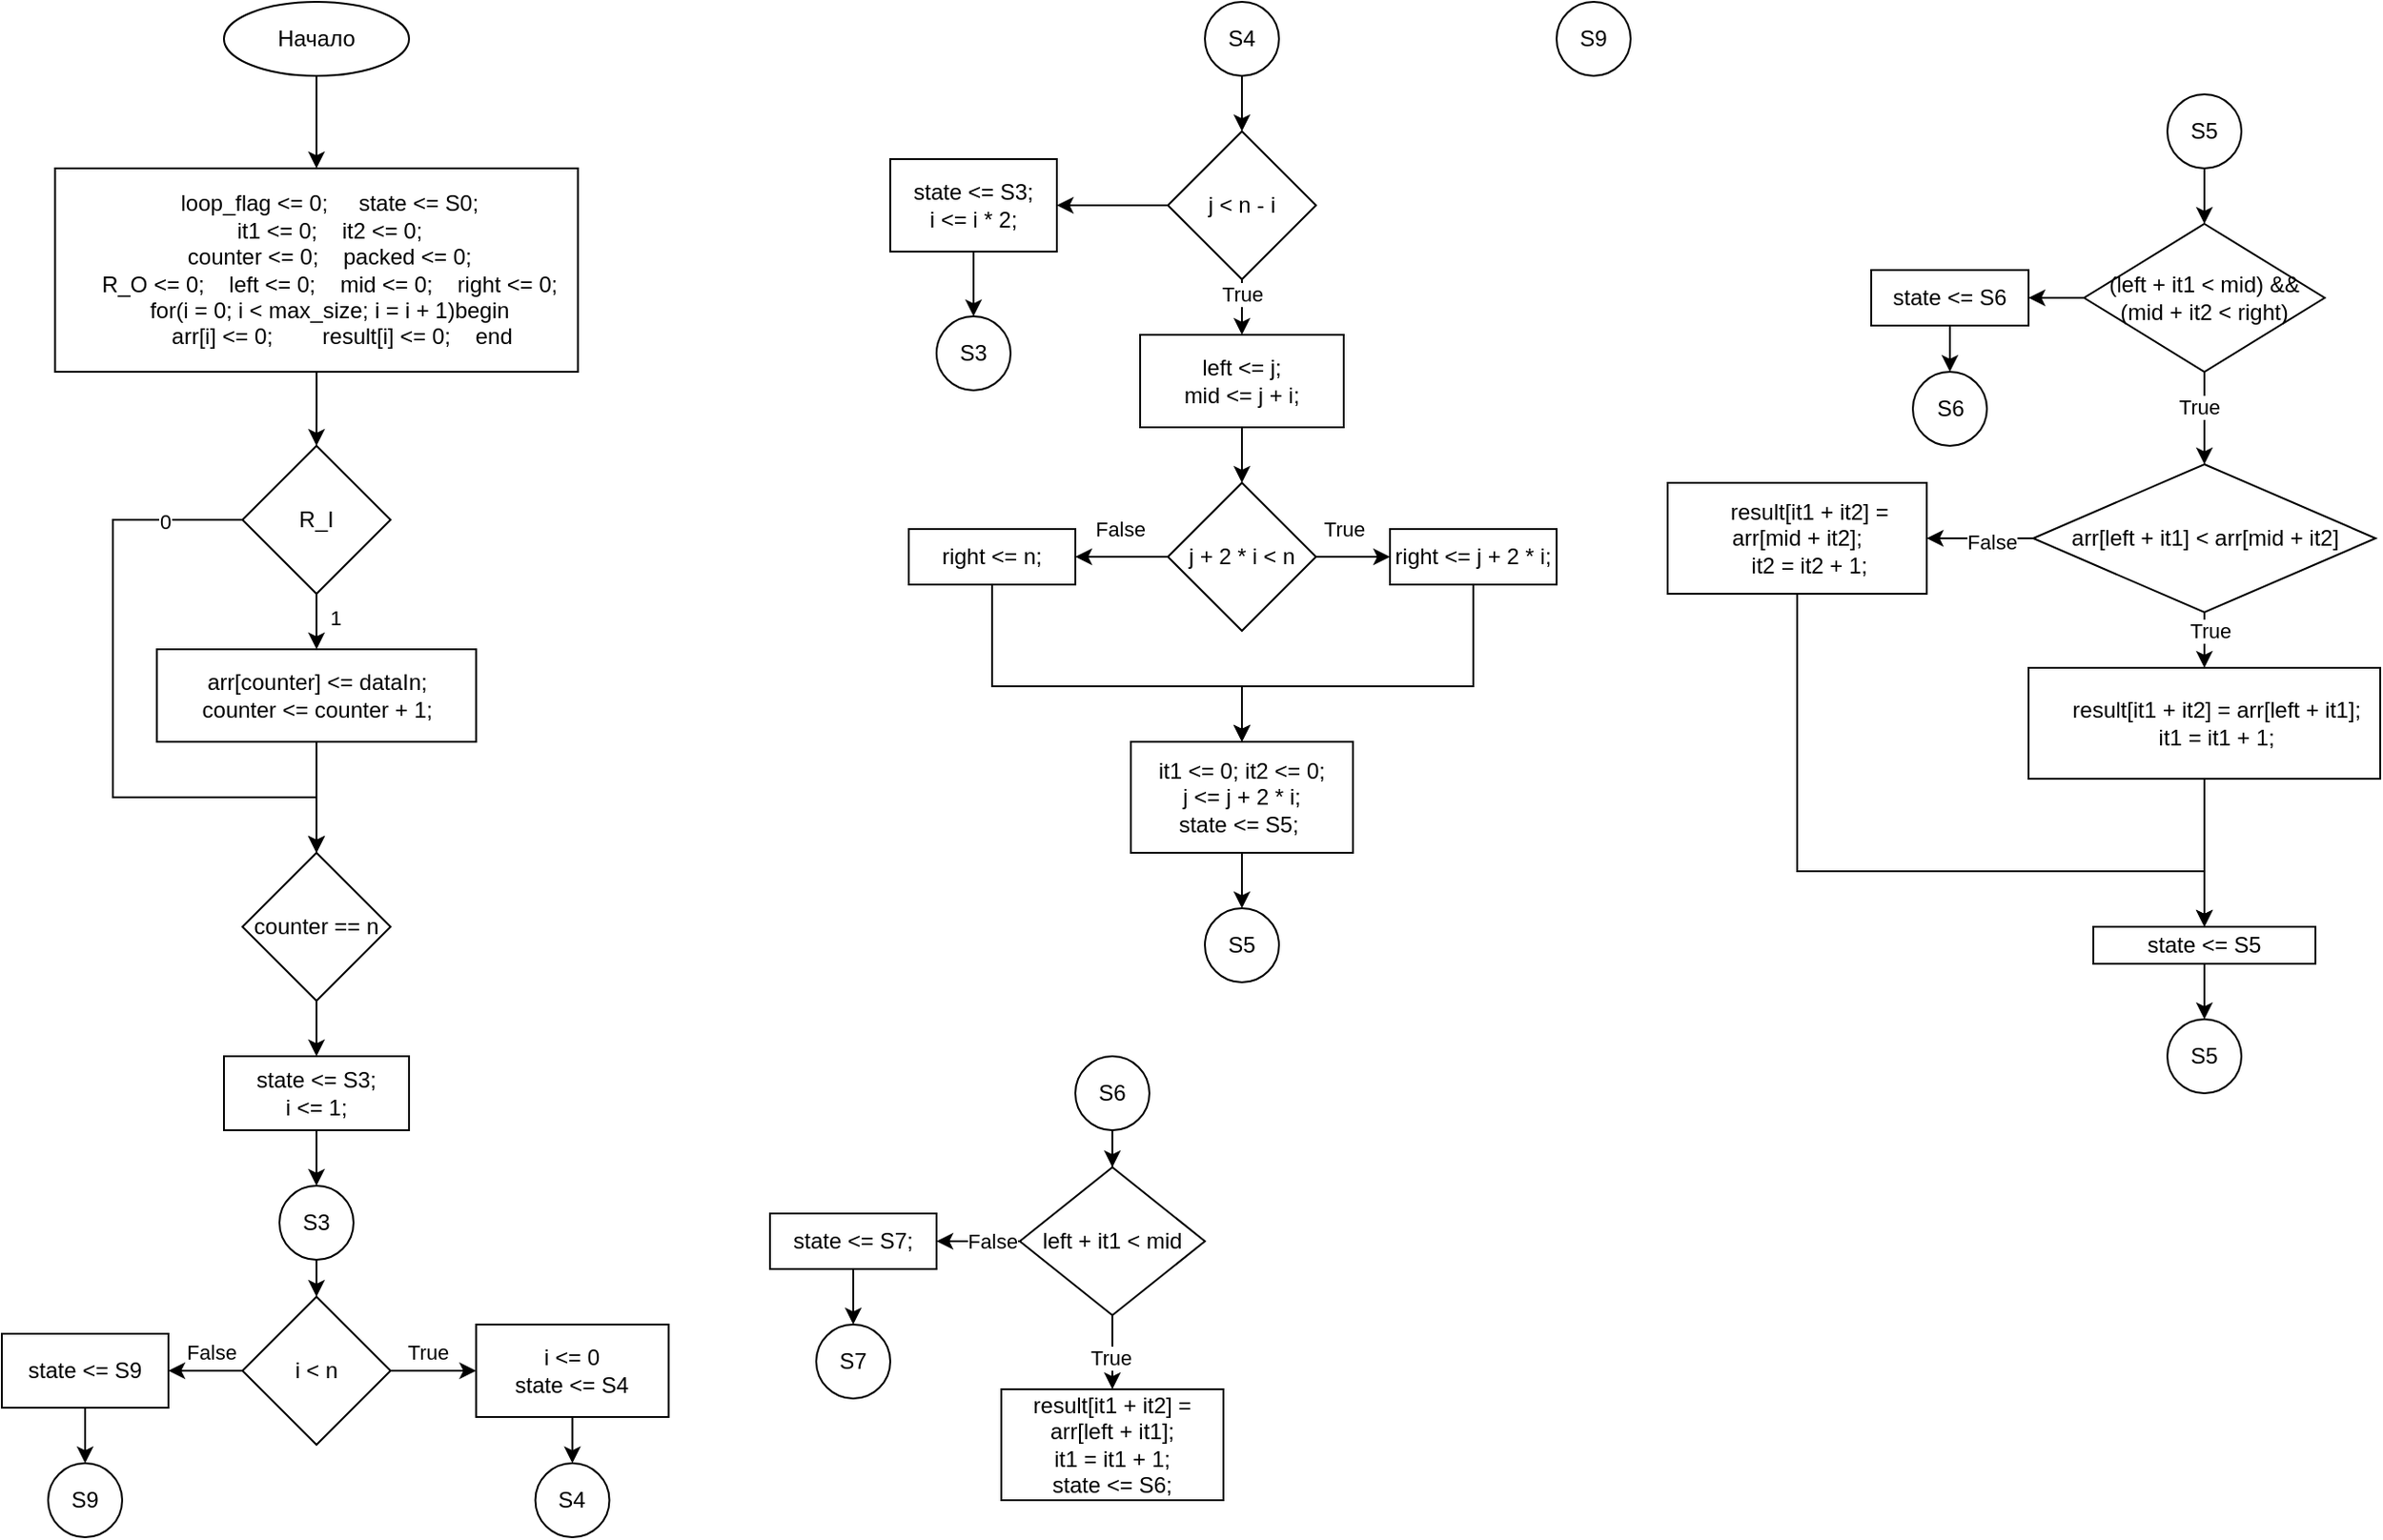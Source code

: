 <mxfile version="27.1.3">
  <diagram name="Page-1" id="loFAptkfOQj9u8Dac1pL">
    <mxGraphModel dx="576" dy="1150" grid="1" gridSize="10" guides="1" tooltips="1" connect="1" arrows="1" fold="1" page="1" pageScale="1" pageWidth="850" pageHeight="1100" math="0" shadow="0">
      <root>
        <mxCell id="0" />
        <mxCell id="1" parent="0" />
        <mxCell id="KJKlyDsI21KkTeVdRT-c-4" style="edgeStyle=orthogonalEdgeStyle;rounded=0;orthogonalLoop=1;jettySize=auto;html=1;entryX=0.5;entryY=0;entryDx=0;entryDy=0;" edge="1" parent="1" source="KJKlyDsI21KkTeVdRT-c-1" target="KJKlyDsI21KkTeVdRT-c-2">
          <mxGeometry relative="1" as="geometry" />
        </mxCell>
        <mxCell id="KJKlyDsI21KkTeVdRT-c-1" value="Начало" style="ellipse;whiteSpace=wrap;html=1;" vertex="1" parent="1">
          <mxGeometry x="190" y="40" width="100" height="40" as="geometry" />
        </mxCell>
        <mxCell id="KJKlyDsI21KkTeVdRT-c-9" style="edgeStyle=orthogonalEdgeStyle;rounded=0;orthogonalLoop=1;jettySize=auto;html=1;entryX=0.5;entryY=0;entryDx=0;entryDy=0;" edge="1" parent="1" source="KJKlyDsI21KkTeVdRT-c-2" target="KJKlyDsI21KkTeVdRT-c-5">
          <mxGeometry relative="1" as="geometry" />
        </mxCell>
        <mxCell id="KJKlyDsI21KkTeVdRT-c-2" value="&amp;nbsp; &amp;nbsp; loop_flag &amp;lt;= 0;&amp;nbsp; &amp;nbsp; &amp;nbsp;state &amp;lt;= S0;&lt;br&gt;&amp;nbsp; &amp;nbsp; it1 &amp;lt;= 0;&amp;nbsp; &amp;nbsp; it2 &amp;lt;= 0;&lt;br&gt;&amp;nbsp; &amp;nbsp; counter &amp;lt;= 0;&amp;nbsp; &amp;nbsp; packed &amp;lt;= 0;&lt;br&gt;&amp;nbsp; &amp;nbsp; R_O &amp;lt;= 0;&amp;nbsp; &amp;nbsp; left &amp;lt;= 0;&amp;nbsp; &amp;nbsp; mid &amp;lt;= 0;&amp;nbsp; &amp;nbsp; right &amp;lt;= 0;&lt;br&gt;&amp;nbsp; &amp;nbsp; for(i = 0; i &amp;lt; max_size; i = i + 1)begin&lt;br&gt;&amp;nbsp; &amp;nbsp; &amp;nbsp; &amp;nbsp; arr[i] &amp;lt;= 0;&amp;nbsp; &amp;nbsp; &amp;nbsp; &amp;nbsp; result[i] &amp;lt;= 0;&amp;nbsp; &amp;nbsp; end" style="rounded=0;whiteSpace=wrap;html=1;" vertex="1" parent="1">
          <mxGeometry x="98.75" y="130" width="282.5" height="110" as="geometry" />
        </mxCell>
        <mxCell id="KJKlyDsI21KkTeVdRT-c-7" value="" style="edgeStyle=orthogonalEdgeStyle;rounded=0;orthogonalLoop=1;jettySize=auto;html=1;" edge="1" parent="1" source="KJKlyDsI21KkTeVdRT-c-5" target="KJKlyDsI21KkTeVdRT-c-6">
          <mxGeometry relative="1" as="geometry" />
        </mxCell>
        <mxCell id="KJKlyDsI21KkTeVdRT-c-8" value="1" style="edgeLabel;html=1;align=center;verticalAlign=middle;resizable=0;points=[];" vertex="1" connectable="0" parent="KJKlyDsI21KkTeVdRT-c-7">
          <mxGeometry x="-0.489" relative="1" as="geometry">
            <mxPoint x="10" y="5" as="offset" />
          </mxGeometry>
        </mxCell>
        <mxCell id="KJKlyDsI21KkTeVdRT-c-13" style="edgeStyle=orthogonalEdgeStyle;rounded=0;orthogonalLoop=1;jettySize=auto;html=1;entryX=0.5;entryY=0;entryDx=0;entryDy=0;" edge="1" parent="1" source="KJKlyDsI21KkTeVdRT-c-5" target="KJKlyDsI21KkTeVdRT-c-11">
          <mxGeometry relative="1" as="geometry">
            <Array as="points">
              <mxPoint x="130" y="320" />
              <mxPoint x="130" y="470" />
              <mxPoint x="240" y="470" />
            </Array>
          </mxGeometry>
        </mxCell>
        <mxCell id="KJKlyDsI21KkTeVdRT-c-14" value="0" style="edgeLabel;html=1;align=center;verticalAlign=middle;resizable=0;points=[];" vertex="1" connectable="0" parent="KJKlyDsI21KkTeVdRT-c-13">
          <mxGeometry x="-0.767" y="1" relative="1" as="geometry">
            <mxPoint as="offset" />
          </mxGeometry>
        </mxCell>
        <mxCell id="KJKlyDsI21KkTeVdRT-c-5" value="R_I" style="rhombus;whiteSpace=wrap;html=1;" vertex="1" parent="1">
          <mxGeometry x="200" y="280" width="80" height="80" as="geometry" />
        </mxCell>
        <mxCell id="KJKlyDsI21KkTeVdRT-c-12" style="edgeStyle=orthogonalEdgeStyle;rounded=0;orthogonalLoop=1;jettySize=auto;html=1;exitX=0.5;exitY=1;exitDx=0;exitDy=0;entryX=0.5;entryY=0;entryDx=0;entryDy=0;" edge="1" parent="1" source="KJKlyDsI21KkTeVdRT-c-6" target="KJKlyDsI21KkTeVdRT-c-11">
          <mxGeometry relative="1" as="geometry" />
        </mxCell>
        <mxCell id="KJKlyDsI21KkTeVdRT-c-6" value="&lt;div&gt;arr[counter] &amp;lt;= dataIn;&lt;br&gt;&lt;/div&gt;&lt;div&gt;counter &amp;lt;= counter + 1;&lt;/div&gt;" style="whiteSpace=wrap;html=1;" vertex="1" parent="1">
          <mxGeometry x="153.75" y="390" width="172.5" height="50" as="geometry" />
        </mxCell>
        <mxCell id="KJKlyDsI21KkTeVdRT-c-55" style="edgeStyle=orthogonalEdgeStyle;rounded=0;orthogonalLoop=1;jettySize=auto;html=1;exitX=0.5;exitY=1;exitDx=0;exitDy=0;entryX=0.5;entryY=0;entryDx=0;entryDy=0;" edge="1" parent="1" source="KJKlyDsI21KkTeVdRT-c-10" target="KJKlyDsI21KkTeVdRT-c-54">
          <mxGeometry relative="1" as="geometry" />
        </mxCell>
        <mxCell id="KJKlyDsI21KkTeVdRT-c-10" value="state &amp;lt;= S3;&lt;br&gt;i &amp;lt;= 1;" style="rounded=0;whiteSpace=wrap;html=1;" vertex="1" parent="1">
          <mxGeometry x="190" y="610" width="100" height="40" as="geometry" />
        </mxCell>
        <mxCell id="KJKlyDsI21KkTeVdRT-c-15" style="edgeStyle=orthogonalEdgeStyle;rounded=0;orthogonalLoop=1;jettySize=auto;html=1;" edge="1" parent="1" source="KJKlyDsI21KkTeVdRT-c-11" target="KJKlyDsI21KkTeVdRT-c-10">
          <mxGeometry relative="1" as="geometry" />
        </mxCell>
        <mxCell id="KJKlyDsI21KkTeVdRT-c-11" value="counter == n" style="rhombus;whiteSpace=wrap;html=1;" vertex="1" parent="1">
          <mxGeometry x="200" y="500" width="80" height="80" as="geometry" />
        </mxCell>
        <mxCell id="KJKlyDsI21KkTeVdRT-c-19" style="edgeStyle=orthogonalEdgeStyle;rounded=0;orthogonalLoop=1;jettySize=auto;html=1;" edge="1" parent="1" source="KJKlyDsI21KkTeVdRT-c-16" target="KJKlyDsI21KkTeVdRT-c-18">
          <mxGeometry relative="1" as="geometry" />
        </mxCell>
        <mxCell id="KJKlyDsI21KkTeVdRT-c-20" value="True" style="edgeLabel;html=1;align=center;verticalAlign=middle;resizable=0;points=[];" vertex="1" connectable="0" parent="KJKlyDsI21KkTeVdRT-c-19">
          <mxGeometry x="0.24" y="-4" relative="1" as="geometry">
            <mxPoint x="-9" y="-14" as="offset" />
          </mxGeometry>
        </mxCell>
        <mxCell id="KJKlyDsI21KkTeVdRT-c-23" style="edgeStyle=orthogonalEdgeStyle;rounded=0;orthogonalLoop=1;jettySize=auto;html=1;exitX=0;exitY=0.5;exitDx=0;exitDy=0;entryX=1;entryY=0.5;entryDx=0;entryDy=0;" edge="1" parent="1" source="KJKlyDsI21KkTeVdRT-c-16" target="KJKlyDsI21KkTeVdRT-c-22">
          <mxGeometry relative="1" as="geometry">
            <Array as="points">
              <mxPoint x="190" y="780" />
              <mxPoint x="190" y="780" />
            </Array>
          </mxGeometry>
        </mxCell>
        <mxCell id="KJKlyDsI21KkTeVdRT-c-24" value="False" style="edgeLabel;html=1;align=center;verticalAlign=middle;resizable=0;points=[];" vertex="1" connectable="0" parent="KJKlyDsI21KkTeVdRT-c-23">
          <mxGeometry x="-0.15" y="-1" relative="1" as="geometry">
            <mxPoint y="-9" as="offset" />
          </mxGeometry>
        </mxCell>
        <mxCell id="KJKlyDsI21KkTeVdRT-c-16" value="i &amp;lt; n" style="rhombus;whiteSpace=wrap;html=1;" vertex="1" parent="1">
          <mxGeometry x="200" y="740" width="80" height="80" as="geometry" />
        </mxCell>
        <mxCell id="KJKlyDsI21KkTeVdRT-c-30" style="edgeStyle=orthogonalEdgeStyle;rounded=0;orthogonalLoop=1;jettySize=auto;html=1;exitX=0.5;exitY=1;exitDx=0;exitDy=0;entryX=0.5;entryY=0;entryDx=0;entryDy=0;" edge="1" parent="1" source="KJKlyDsI21KkTeVdRT-c-18" target="KJKlyDsI21KkTeVdRT-c-28">
          <mxGeometry relative="1" as="geometry" />
        </mxCell>
        <mxCell id="KJKlyDsI21KkTeVdRT-c-18" value="&lt;div&gt;i &amp;lt;= 0&lt;/div&gt;&lt;div&gt;state &amp;lt;= S4&lt;/div&gt;" style="rounded=0;whiteSpace=wrap;html=1;" vertex="1" parent="1">
          <mxGeometry x="326.25" y="755" width="104" height="50" as="geometry" />
        </mxCell>
        <mxCell id="KJKlyDsI21KkTeVdRT-c-27" style="edgeStyle=orthogonalEdgeStyle;rounded=0;orthogonalLoop=1;jettySize=auto;html=1;" edge="1" parent="1" source="KJKlyDsI21KkTeVdRT-c-22" target="KJKlyDsI21KkTeVdRT-c-26">
          <mxGeometry relative="1" as="geometry" />
        </mxCell>
        <mxCell id="KJKlyDsI21KkTeVdRT-c-22" value="state &amp;lt;= S9" style="rounded=0;whiteSpace=wrap;html=1;" vertex="1" parent="1">
          <mxGeometry x="70" y="760" width="90" height="40" as="geometry" />
        </mxCell>
        <mxCell id="KJKlyDsI21KkTeVdRT-c-26" value="S9" style="ellipse;whiteSpace=wrap;html=1;aspect=fixed;" vertex="1" parent="1">
          <mxGeometry x="95" y="830" width="40" height="40" as="geometry" />
        </mxCell>
        <mxCell id="KJKlyDsI21KkTeVdRT-c-28" value="S4" style="ellipse;whiteSpace=wrap;html=1;aspect=fixed;" vertex="1" parent="1">
          <mxGeometry x="358.25" y="830" width="40" height="40" as="geometry" />
        </mxCell>
        <mxCell id="KJKlyDsI21KkTeVdRT-c-31" value="S9" style="ellipse;whiteSpace=wrap;html=1;aspect=fixed;" vertex="1" parent="1">
          <mxGeometry x="910" y="40" width="40" height="40" as="geometry" />
        </mxCell>
        <mxCell id="KJKlyDsI21KkTeVdRT-c-34" style="edgeStyle=orthogonalEdgeStyle;rounded=0;orthogonalLoop=1;jettySize=auto;html=1;" edge="1" parent="1" source="KJKlyDsI21KkTeVdRT-c-32" target="KJKlyDsI21KkTeVdRT-c-33">
          <mxGeometry relative="1" as="geometry" />
        </mxCell>
        <mxCell id="KJKlyDsI21KkTeVdRT-c-32" value="S4" style="ellipse;whiteSpace=wrap;html=1;aspect=fixed;" vertex="1" parent="1">
          <mxGeometry x="720" y="40" width="40" height="40" as="geometry" />
        </mxCell>
        <mxCell id="KJKlyDsI21KkTeVdRT-c-36" value="" style="edgeStyle=orthogonalEdgeStyle;rounded=0;orthogonalLoop=1;jettySize=auto;html=1;" edge="1" parent="1" source="KJKlyDsI21KkTeVdRT-c-33" target="KJKlyDsI21KkTeVdRT-c-35">
          <mxGeometry relative="1" as="geometry" />
        </mxCell>
        <mxCell id="KJKlyDsI21KkTeVdRT-c-49" value="True" style="edgeLabel;html=1;align=center;verticalAlign=middle;resizable=0;points=[];" vertex="1" connectable="0" parent="KJKlyDsI21KkTeVdRT-c-36">
          <mxGeometry x="-0.68" relative="1" as="geometry">
            <mxPoint as="offset" />
          </mxGeometry>
        </mxCell>
        <mxCell id="KJKlyDsI21KkTeVdRT-c-51" value="" style="edgeStyle=orthogonalEdgeStyle;rounded=0;orthogonalLoop=1;jettySize=auto;html=1;" edge="1" parent="1" source="KJKlyDsI21KkTeVdRT-c-33" target="KJKlyDsI21KkTeVdRT-c-50">
          <mxGeometry relative="1" as="geometry" />
        </mxCell>
        <mxCell id="KJKlyDsI21KkTeVdRT-c-33" value="j &amp;lt; n - i" style="rhombus;whiteSpace=wrap;html=1;" vertex="1" parent="1">
          <mxGeometry x="700" y="110" width="80" height="80" as="geometry" />
        </mxCell>
        <mxCell id="KJKlyDsI21KkTeVdRT-c-38" value="" style="edgeStyle=orthogonalEdgeStyle;rounded=0;orthogonalLoop=1;jettySize=auto;html=1;" edge="1" parent="1" source="KJKlyDsI21KkTeVdRT-c-35" target="KJKlyDsI21KkTeVdRT-c-37">
          <mxGeometry relative="1" as="geometry" />
        </mxCell>
        <mxCell id="KJKlyDsI21KkTeVdRT-c-35" value="left &amp;lt;= j;&lt;br&gt;mid &amp;lt;= j + i;" style="whiteSpace=wrap;html=1;" vertex="1" parent="1">
          <mxGeometry x="685" y="220" width="110" height="50" as="geometry" />
        </mxCell>
        <mxCell id="KJKlyDsI21KkTeVdRT-c-40" value="" style="edgeStyle=orthogonalEdgeStyle;rounded=0;orthogonalLoop=1;jettySize=auto;html=1;" edge="1" parent="1" source="KJKlyDsI21KkTeVdRT-c-37" target="KJKlyDsI21KkTeVdRT-c-39">
          <mxGeometry relative="1" as="geometry" />
        </mxCell>
        <mxCell id="KJKlyDsI21KkTeVdRT-c-41" value="True" style="edgeLabel;html=1;align=center;verticalAlign=middle;resizable=0;points=[];" vertex="1" connectable="0" parent="KJKlyDsI21KkTeVdRT-c-40">
          <mxGeometry x="-0.6" y="4" relative="1" as="geometry">
            <mxPoint x="7" y="-11" as="offset" />
          </mxGeometry>
        </mxCell>
        <mxCell id="KJKlyDsI21KkTeVdRT-c-43" value="" style="edgeStyle=orthogonalEdgeStyle;rounded=0;orthogonalLoop=1;jettySize=auto;html=1;" edge="1" parent="1" source="KJKlyDsI21KkTeVdRT-c-37" target="KJKlyDsI21KkTeVdRT-c-42">
          <mxGeometry relative="1" as="geometry" />
        </mxCell>
        <mxCell id="KJKlyDsI21KkTeVdRT-c-44" value="False" style="edgeLabel;html=1;align=center;verticalAlign=middle;resizable=0;points=[];" vertex="1" connectable="0" parent="KJKlyDsI21KkTeVdRT-c-43">
          <mxGeometry x="-0.267" y="1" relative="1" as="geometry">
            <mxPoint x="-8" y="-16" as="offset" />
          </mxGeometry>
        </mxCell>
        <mxCell id="KJKlyDsI21KkTeVdRT-c-37" value="j + 2 * i &amp;lt; n" style="rhombus;whiteSpace=wrap;html=1;" vertex="1" parent="1">
          <mxGeometry x="700" y="300" width="80" height="80" as="geometry" />
        </mxCell>
        <mxCell id="KJKlyDsI21KkTeVdRT-c-48" style="edgeStyle=orthogonalEdgeStyle;rounded=0;orthogonalLoop=1;jettySize=auto;html=1;entryX=0.5;entryY=0;entryDx=0;entryDy=0;" edge="1" parent="1" source="KJKlyDsI21KkTeVdRT-c-39" target="KJKlyDsI21KkTeVdRT-c-45">
          <mxGeometry relative="1" as="geometry">
            <Array as="points">
              <mxPoint x="865" y="410" />
              <mxPoint x="740" y="410" />
            </Array>
          </mxGeometry>
        </mxCell>
        <mxCell id="KJKlyDsI21KkTeVdRT-c-39" value="right &amp;lt;= j + 2 * i;" style="whiteSpace=wrap;html=1;" vertex="1" parent="1">
          <mxGeometry x="820" y="325" width="90" height="30" as="geometry" />
        </mxCell>
        <mxCell id="KJKlyDsI21KkTeVdRT-c-47" style="edgeStyle=orthogonalEdgeStyle;rounded=0;orthogonalLoop=1;jettySize=auto;html=1;entryX=0.5;entryY=0;entryDx=0;entryDy=0;" edge="1" parent="1" source="KJKlyDsI21KkTeVdRT-c-42" target="KJKlyDsI21KkTeVdRT-c-45">
          <mxGeometry relative="1" as="geometry">
            <Array as="points">
              <mxPoint x="605" y="410" />
              <mxPoint x="740" y="410" />
            </Array>
          </mxGeometry>
        </mxCell>
        <mxCell id="KJKlyDsI21KkTeVdRT-c-42" value="right &amp;lt;= n;" style="whiteSpace=wrap;html=1;" vertex="1" parent="1">
          <mxGeometry x="560" y="325" width="90" height="30" as="geometry" />
        </mxCell>
        <mxCell id="KJKlyDsI21KkTeVdRT-c-60" style="edgeStyle=orthogonalEdgeStyle;rounded=0;orthogonalLoop=1;jettySize=auto;html=1;" edge="1" parent="1" source="KJKlyDsI21KkTeVdRT-c-45" target="KJKlyDsI21KkTeVdRT-c-59">
          <mxGeometry relative="1" as="geometry" />
        </mxCell>
        <mxCell id="KJKlyDsI21KkTeVdRT-c-45" value="it1 &amp;lt;= 0; it2 &amp;lt;= 0;&lt;br&gt;j &amp;lt;= j + 2 * i;&lt;br&gt;state &amp;lt;= S5;&amp;nbsp;" style="whiteSpace=wrap;html=1;" vertex="1" parent="1">
          <mxGeometry x="680" y="440" width="120" height="60" as="geometry" />
        </mxCell>
        <mxCell id="KJKlyDsI21KkTeVdRT-c-53" style="edgeStyle=orthogonalEdgeStyle;rounded=0;orthogonalLoop=1;jettySize=auto;html=1;exitX=0.5;exitY=1;exitDx=0;exitDy=0;entryX=0.5;entryY=0;entryDx=0;entryDy=0;" edge="1" parent="1" source="KJKlyDsI21KkTeVdRT-c-50" target="KJKlyDsI21KkTeVdRT-c-52">
          <mxGeometry relative="1" as="geometry" />
        </mxCell>
        <mxCell id="KJKlyDsI21KkTeVdRT-c-50" value="state &amp;lt;= S3;&lt;br&gt;i &amp;lt;= i * 2;" style="whiteSpace=wrap;html=1;" vertex="1" parent="1">
          <mxGeometry x="550" y="125" width="90" height="50" as="geometry" />
        </mxCell>
        <mxCell id="KJKlyDsI21KkTeVdRT-c-52" value="S3" style="ellipse;whiteSpace=wrap;html=1;aspect=fixed;" vertex="1" parent="1">
          <mxGeometry x="575" y="210" width="40" height="40" as="geometry" />
        </mxCell>
        <mxCell id="KJKlyDsI21KkTeVdRT-c-56" style="edgeStyle=orthogonalEdgeStyle;rounded=0;orthogonalLoop=1;jettySize=auto;html=1;exitX=0.5;exitY=1;exitDx=0;exitDy=0;entryX=0.5;entryY=0;entryDx=0;entryDy=0;" edge="1" parent="1" source="KJKlyDsI21KkTeVdRT-c-54" target="KJKlyDsI21KkTeVdRT-c-16">
          <mxGeometry relative="1" as="geometry" />
        </mxCell>
        <mxCell id="KJKlyDsI21KkTeVdRT-c-54" value="S3" style="ellipse;whiteSpace=wrap;html=1;aspect=fixed;" vertex="1" parent="1">
          <mxGeometry x="220" y="680" width="40" height="40" as="geometry" />
        </mxCell>
        <mxCell id="KJKlyDsI21KkTeVdRT-c-59" value="S5" style="ellipse;whiteSpace=wrap;html=1;aspect=fixed;" vertex="1" parent="1">
          <mxGeometry x="720" y="530" width="40" height="40" as="geometry" />
        </mxCell>
        <mxCell id="KJKlyDsI21KkTeVdRT-c-63" value="" style="edgeStyle=orthogonalEdgeStyle;rounded=0;orthogonalLoop=1;jettySize=auto;html=1;" edge="1" parent="1" source="KJKlyDsI21KkTeVdRT-c-61" target="KJKlyDsI21KkTeVdRT-c-62">
          <mxGeometry relative="1" as="geometry" />
        </mxCell>
        <mxCell id="KJKlyDsI21KkTeVdRT-c-61" value="S5" style="ellipse;whiteSpace=wrap;html=1;aspect=fixed;" vertex="1" parent="1">
          <mxGeometry x="1240" y="90" width="40" height="40" as="geometry" />
        </mxCell>
        <mxCell id="KJKlyDsI21KkTeVdRT-c-65" value="" style="edgeStyle=orthogonalEdgeStyle;rounded=0;orthogonalLoop=1;jettySize=auto;html=1;" edge="1" parent="1" source="KJKlyDsI21KkTeVdRT-c-62" target="KJKlyDsI21KkTeVdRT-c-64">
          <mxGeometry relative="1" as="geometry" />
        </mxCell>
        <mxCell id="KJKlyDsI21KkTeVdRT-c-66" value="True" style="edgeLabel;html=1;align=center;verticalAlign=middle;resizable=0;points=[];" vertex="1" connectable="0" parent="KJKlyDsI21KkTeVdRT-c-65">
          <mxGeometry x="-0.24" y="-3" relative="1" as="geometry">
            <mxPoint as="offset" />
          </mxGeometry>
        </mxCell>
        <mxCell id="KJKlyDsI21KkTeVdRT-c-79" value="" style="edgeStyle=orthogonalEdgeStyle;rounded=0;orthogonalLoop=1;jettySize=auto;html=1;" edge="1" parent="1" source="KJKlyDsI21KkTeVdRT-c-62" target="KJKlyDsI21KkTeVdRT-c-78">
          <mxGeometry relative="1" as="geometry" />
        </mxCell>
        <mxCell id="KJKlyDsI21KkTeVdRT-c-62" value="(left + it1 &amp;lt; mid) &amp;amp;&amp;amp; (mid + it2 &amp;lt; right)" style="rhombus;whiteSpace=wrap;html=1;" vertex="1" parent="1">
          <mxGeometry x="1195" y="160" width="130" height="80" as="geometry" />
        </mxCell>
        <mxCell id="KJKlyDsI21KkTeVdRT-c-68" value="" style="edgeStyle=orthogonalEdgeStyle;rounded=0;orthogonalLoop=1;jettySize=auto;html=1;" edge="1" parent="1" source="KJKlyDsI21KkTeVdRT-c-64" target="KJKlyDsI21KkTeVdRT-c-67">
          <mxGeometry relative="1" as="geometry" />
        </mxCell>
        <mxCell id="KJKlyDsI21KkTeVdRT-c-69" value="True" style="edgeLabel;html=1;align=center;verticalAlign=middle;resizable=0;points=[];" vertex="1" connectable="0" parent="KJKlyDsI21KkTeVdRT-c-68">
          <mxGeometry x="0.2" y="3" relative="1" as="geometry">
            <mxPoint as="offset" />
          </mxGeometry>
        </mxCell>
        <mxCell id="KJKlyDsI21KkTeVdRT-c-71" value="" style="edgeStyle=orthogonalEdgeStyle;rounded=0;orthogonalLoop=1;jettySize=auto;html=1;" edge="1" parent="1" source="KJKlyDsI21KkTeVdRT-c-64" target="KJKlyDsI21KkTeVdRT-c-70">
          <mxGeometry relative="1" as="geometry" />
        </mxCell>
        <mxCell id="KJKlyDsI21KkTeVdRT-c-72" value="False" style="edgeLabel;html=1;align=center;verticalAlign=middle;resizable=0;points=[];" vertex="1" connectable="0" parent="KJKlyDsI21KkTeVdRT-c-71">
          <mxGeometry x="-0.217" y="2" relative="1" as="geometry">
            <mxPoint as="offset" />
          </mxGeometry>
        </mxCell>
        <mxCell id="KJKlyDsI21KkTeVdRT-c-64" value="arr[left + it1] &amp;lt; arr[mid + it2]" style="rhombus;whiteSpace=wrap;html=1;" vertex="1" parent="1">
          <mxGeometry x="1167.5" y="290" width="185" height="80" as="geometry" />
        </mxCell>
        <mxCell id="KJKlyDsI21KkTeVdRT-c-75" style="edgeStyle=orthogonalEdgeStyle;rounded=0;orthogonalLoop=1;jettySize=auto;html=1;entryX=0.5;entryY=0;entryDx=0;entryDy=0;" edge="1" parent="1" source="KJKlyDsI21KkTeVdRT-c-67" target="KJKlyDsI21KkTeVdRT-c-73">
          <mxGeometry relative="1" as="geometry" />
        </mxCell>
        <mxCell id="KJKlyDsI21KkTeVdRT-c-67" value="&amp;nbsp; &amp;nbsp; result[it1 + it2] = arr[left + it1];&lt;br&gt;&amp;nbsp; &amp;nbsp; it1 = it1 + 1;" style="whiteSpace=wrap;html=1;" vertex="1" parent="1">
          <mxGeometry x="1165" y="400" width="190" height="60" as="geometry" />
        </mxCell>
        <mxCell id="KJKlyDsI21KkTeVdRT-c-74" value="" style="edgeStyle=orthogonalEdgeStyle;rounded=0;orthogonalLoop=1;jettySize=auto;html=1;" edge="1" parent="1" source="KJKlyDsI21KkTeVdRT-c-70" target="KJKlyDsI21KkTeVdRT-c-73">
          <mxGeometry relative="1" as="geometry">
            <Array as="points">
              <mxPoint x="1040" y="510" />
              <mxPoint x="1260" y="510" />
            </Array>
          </mxGeometry>
        </mxCell>
        <mxCell id="KJKlyDsI21KkTeVdRT-c-70" value="&amp;nbsp; &amp;nbsp; result[it1 + it2] = arr[mid + it2];&lt;br&gt;&amp;nbsp; &amp;nbsp; it2 = it2 + 1;" style="whiteSpace=wrap;html=1;" vertex="1" parent="1">
          <mxGeometry x="970" y="300" width="140" height="60" as="geometry" />
        </mxCell>
        <mxCell id="KJKlyDsI21KkTeVdRT-c-77" style="edgeStyle=orthogonalEdgeStyle;rounded=0;orthogonalLoop=1;jettySize=auto;html=1;exitX=0.5;exitY=1;exitDx=0;exitDy=0;entryX=0.5;entryY=0;entryDx=0;entryDy=0;" edge="1" parent="1" source="KJKlyDsI21KkTeVdRT-c-73" target="KJKlyDsI21KkTeVdRT-c-76">
          <mxGeometry relative="1" as="geometry" />
        </mxCell>
        <mxCell id="KJKlyDsI21KkTeVdRT-c-73" value="state &amp;lt;= S5" style="whiteSpace=wrap;html=1;" vertex="1" parent="1">
          <mxGeometry x="1200" y="540" width="120" height="20" as="geometry" />
        </mxCell>
        <mxCell id="KJKlyDsI21KkTeVdRT-c-76" value="S5" style="ellipse;whiteSpace=wrap;html=1;aspect=fixed;" vertex="1" parent="1">
          <mxGeometry x="1240" y="590" width="40" height="40" as="geometry" />
        </mxCell>
        <mxCell id="KJKlyDsI21KkTeVdRT-c-84" style="edgeStyle=orthogonalEdgeStyle;rounded=0;orthogonalLoop=1;jettySize=auto;html=1;entryX=0.5;entryY=0;entryDx=0;entryDy=0;" edge="1" parent="1" source="KJKlyDsI21KkTeVdRT-c-78" target="KJKlyDsI21KkTeVdRT-c-83">
          <mxGeometry relative="1" as="geometry" />
        </mxCell>
        <mxCell id="KJKlyDsI21KkTeVdRT-c-78" value="state &amp;lt;= S6" style="whiteSpace=wrap;html=1;" vertex="1" parent="1">
          <mxGeometry x="1080" y="185" width="85" height="30" as="geometry" />
        </mxCell>
        <mxCell id="KJKlyDsI21KkTeVdRT-c-83" value="S6" style="ellipse;whiteSpace=wrap;html=1;aspect=fixed;" vertex="1" parent="1">
          <mxGeometry x="1102.5" y="240" width="40" height="40" as="geometry" />
        </mxCell>
        <mxCell id="KJKlyDsI21KkTeVdRT-c-87" value="" style="edgeStyle=orthogonalEdgeStyle;rounded=0;orthogonalLoop=1;jettySize=auto;html=1;" edge="1" parent="1" source="KJKlyDsI21KkTeVdRT-c-85" target="KJKlyDsI21KkTeVdRT-c-86">
          <mxGeometry relative="1" as="geometry" />
        </mxCell>
        <mxCell id="KJKlyDsI21KkTeVdRT-c-85" value="S6" style="ellipse;whiteSpace=wrap;html=1;aspect=fixed;" vertex="1" parent="1">
          <mxGeometry x="650" y="610" width="40" height="40" as="geometry" />
        </mxCell>
        <mxCell id="KJKlyDsI21KkTeVdRT-c-89" value="" style="edgeStyle=orthogonalEdgeStyle;rounded=0;orthogonalLoop=1;jettySize=auto;html=1;" edge="1" parent="1" source="KJKlyDsI21KkTeVdRT-c-86" target="KJKlyDsI21KkTeVdRT-c-88">
          <mxGeometry relative="1" as="geometry" />
        </mxCell>
        <mxCell id="KJKlyDsI21KkTeVdRT-c-90" value="True" style="edgeLabel;html=1;align=center;verticalAlign=middle;resizable=0;points=[];" vertex="1" connectable="0" parent="KJKlyDsI21KkTeVdRT-c-89">
          <mxGeometry x="0.143" y="-1" relative="1" as="geometry">
            <mxPoint as="offset" />
          </mxGeometry>
        </mxCell>
        <mxCell id="KJKlyDsI21KkTeVdRT-c-92" value="" style="edgeStyle=orthogonalEdgeStyle;rounded=0;orthogonalLoop=1;jettySize=auto;html=1;" edge="1" parent="1" source="KJKlyDsI21KkTeVdRT-c-86" target="KJKlyDsI21KkTeVdRT-c-91">
          <mxGeometry relative="1" as="geometry" />
        </mxCell>
        <mxCell id="KJKlyDsI21KkTeVdRT-c-93" value="False" style="edgeLabel;html=1;align=center;verticalAlign=middle;resizable=0;points=[];" vertex="1" connectable="0" parent="KJKlyDsI21KkTeVdRT-c-92">
          <mxGeometry x="0.364" y="3" relative="1" as="geometry">
            <mxPoint x="15" y="-3" as="offset" />
          </mxGeometry>
        </mxCell>
        <mxCell id="KJKlyDsI21KkTeVdRT-c-86" value="left + it1 &amp;lt; mid" style="rhombus;whiteSpace=wrap;html=1;" vertex="1" parent="1">
          <mxGeometry x="620" y="670" width="100" height="80" as="geometry" />
        </mxCell>
        <mxCell id="KJKlyDsI21KkTeVdRT-c-88" value="result[it1 + it2] = arr[left + it1];&lt;br&gt;it1 = it1 + 1;&lt;br&gt;state &amp;lt;= S6;" style="whiteSpace=wrap;html=1;" vertex="1" parent="1">
          <mxGeometry x="610" y="790" width="120" height="60" as="geometry" />
        </mxCell>
        <mxCell id="KJKlyDsI21KkTeVdRT-c-96" style="edgeStyle=orthogonalEdgeStyle;rounded=0;orthogonalLoop=1;jettySize=auto;html=1;exitX=0.5;exitY=1;exitDx=0;exitDy=0;entryX=0.5;entryY=0;entryDx=0;entryDy=0;" edge="1" parent="1" source="KJKlyDsI21KkTeVdRT-c-91" target="KJKlyDsI21KkTeVdRT-c-94">
          <mxGeometry relative="1" as="geometry" />
        </mxCell>
        <mxCell id="KJKlyDsI21KkTeVdRT-c-91" value="state &amp;lt;= S7;" style="whiteSpace=wrap;html=1;" vertex="1" parent="1">
          <mxGeometry x="485" y="695" width="90" height="30" as="geometry" />
        </mxCell>
        <mxCell id="KJKlyDsI21KkTeVdRT-c-94" value="S7" style="ellipse;whiteSpace=wrap;html=1;aspect=fixed;" vertex="1" parent="1">
          <mxGeometry x="510" y="755" width="40" height="40" as="geometry" />
        </mxCell>
      </root>
    </mxGraphModel>
  </diagram>
</mxfile>

